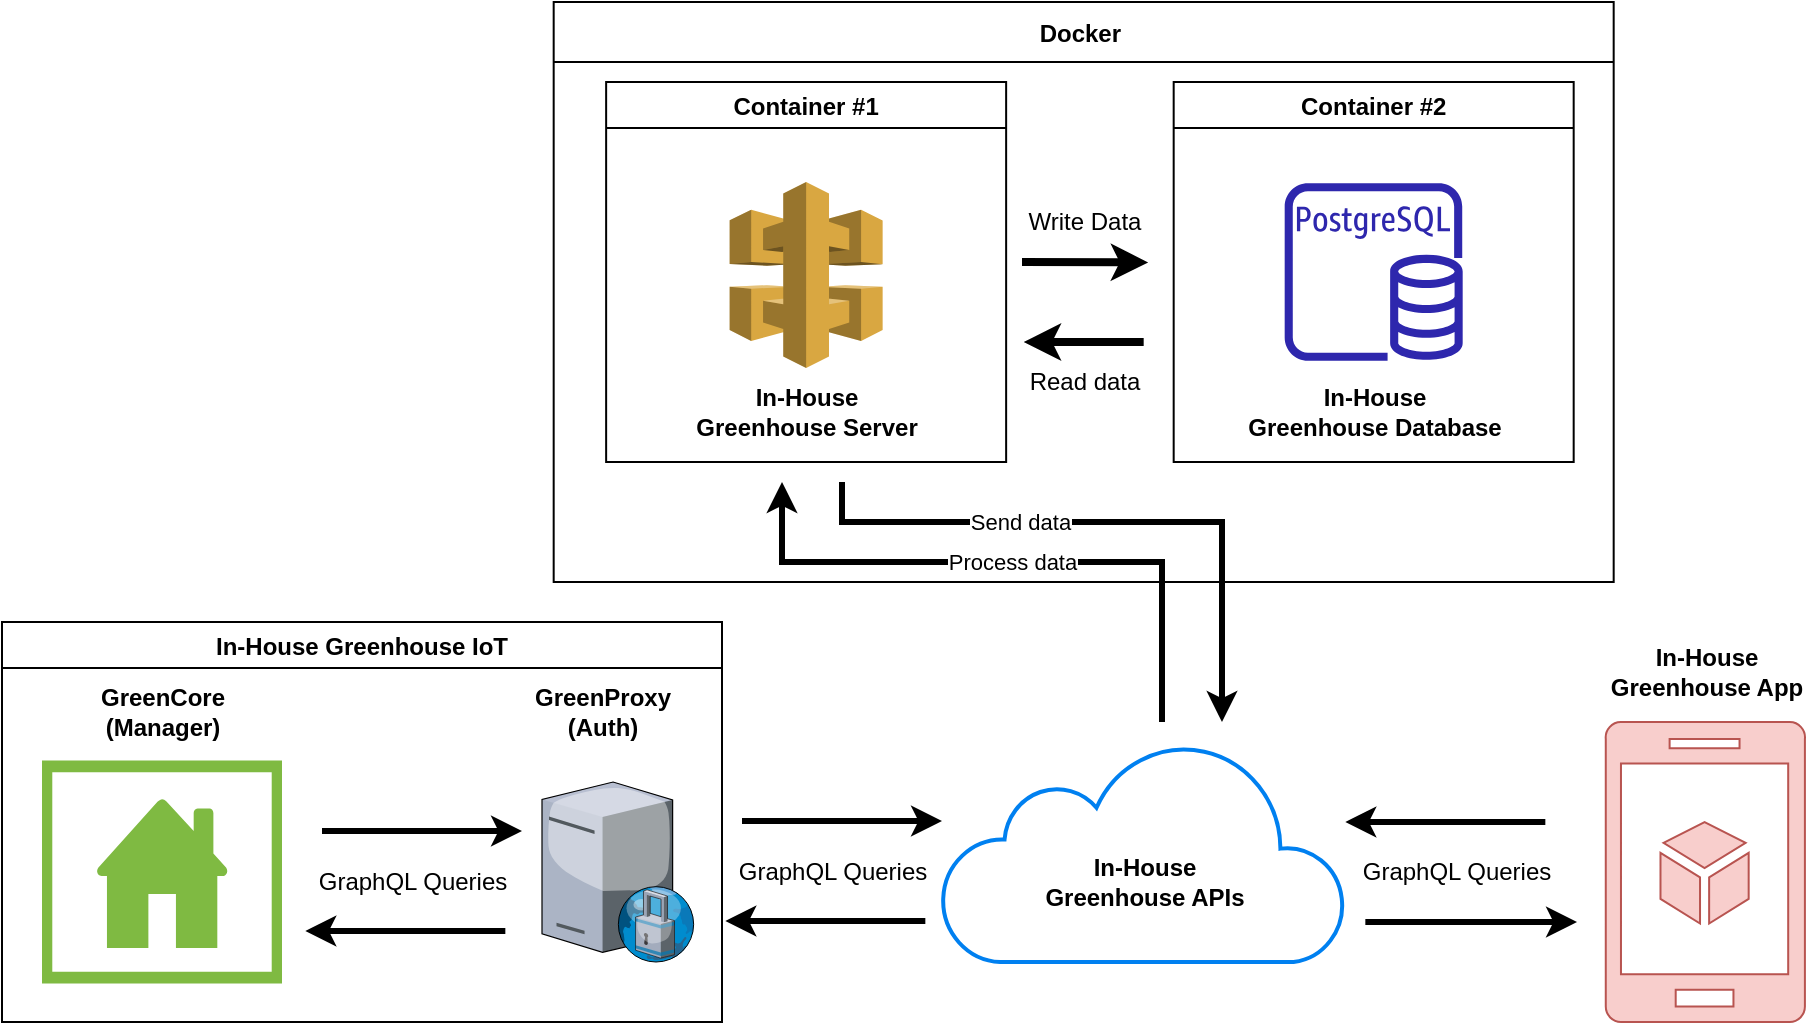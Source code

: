 <mxfile version="19.0.3" type="device"><diagram id="41lwfTfSLelaIIWk1rGh" name="Page-1"><mxGraphModel dx="1683" dy="1228" grid="0" gridSize="10" guides="1" tooltips="1" connect="1" arrows="1" fold="1" page="0" pageScale="1" pageWidth="827" pageHeight="1169" math="0" shadow="0"><root><mxCell id="0"/><mxCell id="1" parent="0"/><mxCell id="5TlBdYCi5anHdadp7Apn-2" value="" style="verticalLabelPosition=bottom;html=1;verticalAlign=top;align=center;shape=mxgraph.azure.mobile_services;pointerEvents=1;fillColor=#f8cecc;strokeColor=#b85450;" parent="1" vertex="1"><mxGeometry x="701.67" y="240" width="100" height="150" as="geometry"/></mxCell><mxCell id="5TlBdYCi5anHdadp7Apn-6" value="" style="html=1;verticalLabelPosition=bottom;align=center;labelBackgroundColor=#ffffff;verticalAlign=top;strokeWidth=2;strokeColor=#0080F0;shadow=0;dashed=0;shape=mxgraph.ios7.icons.cloud;" parent="1" vertex="1"><mxGeometry x="370" y="250" width="201.67" height="110" as="geometry"/></mxCell><mxCell id="5TlBdYCi5anHdadp7Apn-7" value="&lt;b&gt;In-House&lt;br&gt;Greenhouse APIs&lt;/b&gt;" style="text;html=1;align=center;verticalAlign=middle;resizable=0;points=[];autosize=1;strokeColor=none;fillColor=none;" parent="1" vertex="1"><mxGeometry x="410.84" y="305" width="120" height="30" as="geometry"/></mxCell><mxCell id="5TlBdYCi5anHdadp7Apn-8" value="&lt;b&gt;In-House&lt;br&gt;Greenhouse App&lt;/b&gt;" style="text;html=1;align=center;verticalAlign=middle;resizable=0;points=[];autosize=1;strokeColor=none;fillColor=none;" parent="1" vertex="1"><mxGeometry x="696.67" y="200" width="110" height="30" as="geometry"/></mxCell><mxCell id="5TlBdYCi5anHdadp7Apn-9" value="" style="sketch=0;pointerEvents=1;shadow=0;dashed=0;html=1;strokeColor=none;labelPosition=center;verticalLabelPosition=bottom;verticalAlign=top;outlineConnect=0;align=center;shape=mxgraph.office.concepts.home_page;fillColor=#7FBA42;" parent="1" vertex="1"><mxGeometry x="-80" y="259.19" width="120" height="111.62" as="geometry"/></mxCell><mxCell id="5TlBdYCi5anHdadp7Apn-10" value="&lt;b&gt;&lt;br&gt;&lt;/b&gt;" style="text;html=1;align=center;verticalAlign=middle;resizable=0;points=[];autosize=1;strokeColor=none;fillColor=none;" parent="1" vertex="1"><mxGeometry x="65" y="155" width="20" height="20" as="geometry"/></mxCell><mxCell id="5TlBdYCi5anHdadp7Apn-11" value="" style="endArrow=classic;html=1;rounded=0;strokeWidth=3;" parent="1" edge="1"><mxGeometry width="50" height="50" relative="1" as="geometry"><mxPoint x="270" y="289.5" as="sourcePoint"/><mxPoint x="370" y="289.5" as="targetPoint"/></mxGeometry></mxCell><mxCell id="5TlBdYCi5anHdadp7Apn-12" value="" style="endArrow=classic;html=1;rounded=0;strokeWidth=3;" parent="1" edge="1"><mxGeometry width="50" height="50" relative="1" as="geometry"><mxPoint x="361.67" y="339.5" as="sourcePoint"/><mxPoint x="261.67" y="339.5" as="targetPoint"/></mxGeometry></mxCell><mxCell id="5TlBdYCi5anHdadp7Apn-13" value="" style="endArrow=classic;html=1;rounded=0;strokeWidth=3;" parent="1" edge="1"><mxGeometry width="50" height="50" relative="1" as="geometry"><mxPoint x="581.67" y="340" as="sourcePoint"/><mxPoint x="687.51" y="340" as="targetPoint"/></mxGeometry></mxCell><mxCell id="5TlBdYCi5anHdadp7Apn-14" value="" style="endArrow=classic;html=1;rounded=0;strokeWidth=3;" parent="1" edge="1"><mxGeometry width="50" height="50" relative="1" as="geometry"><mxPoint x="671.67" y="290.0" as="sourcePoint"/><mxPoint x="571.67" y="290" as="targetPoint"/></mxGeometry></mxCell><mxCell id="5TlBdYCi5anHdadp7Apn-19" value="Docker " style="swimlane;startSize=30;" parent="1" vertex="1"><mxGeometry x="175.84" y="-120" width="530" height="290" as="geometry"/></mxCell><mxCell id="5TlBdYCi5anHdadp7Apn-21" value="Container #1" style="swimlane;" parent="5TlBdYCi5anHdadp7Apn-19" vertex="1"><mxGeometry x="26.23" y="40" width="200" height="190" as="geometry"/></mxCell><mxCell id="5TlBdYCi5anHdadp7Apn-22" value="" style="outlineConnect=0;dashed=0;verticalLabelPosition=bottom;verticalAlign=top;align=center;html=1;shape=mxgraph.aws3.api_gateway;fillColor=#D9A741;gradientColor=none;" parent="5TlBdYCi5anHdadp7Apn-21" vertex="1"><mxGeometry x="61.75" y="50" width="76.5" height="93" as="geometry"/></mxCell><mxCell id="5TlBdYCi5anHdadp7Apn-28" value="&lt;b&gt;In-House&lt;br&gt;Greenhouse Server&lt;/b&gt;" style="text;html=1;align=center;verticalAlign=middle;resizable=0;points=[];autosize=1;strokeColor=none;fillColor=none;" parent="5TlBdYCi5anHdadp7Apn-21" vertex="1"><mxGeometry x="35.0" y="150" width="130" height="30" as="geometry"/></mxCell><mxCell id="5TlBdYCi5anHdadp7Apn-23" value="Container #2" style="swimlane;" parent="5TlBdYCi5anHdadp7Apn-19" vertex="1"><mxGeometry x="310" y="40" width="200" height="190" as="geometry"/></mxCell><mxCell id="5TlBdYCi5anHdadp7Apn-25" value="" style="sketch=0;outlineConnect=0;fontColor=#232F3E;gradientColor=none;fillColor=#2E27AD;strokeColor=none;dashed=0;verticalLabelPosition=bottom;verticalAlign=top;align=center;html=1;fontSize=12;fontStyle=0;aspect=fixed;pointerEvents=1;shape=mxgraph.aws4.rds_postgresql_instance;" parent="5TlBdYCi5anHdadp7Apn-23" vertex="1"><mxGeometry x="55.5" y="50.5" width="89" height="89" as="geometry"/></mxCell><mxCell id="5TlBdYCi5anHdadp7Apn-29" value="&lt;b&gt;In-House&lt;br&gt;Greenhouse Database&lt;/b&gt;" style="text;html=1;align=center;verticalAlign=middle;resizable=0;points=[];autosize=1;strokeColor=none;fillColor=none;" parent="5TlBdYCi5anHdadp7Apn-23" vertex="1"><mxGeometry x="30.0" y="150" width="140" height="30" as="geometry"/></mxCell><mxCell id="5TlBdYCi5anHdadp7Apn-26" value="" style="endArrow=classic;html=1;rounded=0;strokeWidth=4;" parent="5TlBdYCi5anHdadp7Apn-19" edge="1"><mxGeometry width="50" height="50" relative="1" as="geometry"><mxPoint x="234.16" y="130" as="sourcePoint"/><mxPoint x="297.25" y="130.21" as="targetPoint"/><Array as="points"/></mxGeometry></mxCell><mxCell id="5TlBdYCi5anHdadp7Apn-27" value="" style="endArrow=classic;html=1;rounded=0;strokeWidth=4;" parent="5TlBdYCi5anHdadp7Apn-19" edge="1"><mxGeometry width="50" height="50" relative="1" as="geometry"><mxPoint x="295" y="170" as="sourcePoint"/><mxPoint x="235" y="170" as="targetPoint"/><Array as="points"/></mxGeometry></mxCell><mxCell id="5TlBdYCi5anHdadp7Apn-37" value="Write Data" style="text;html=1;align=center;verticalAlign=middle;resizable=0;points=[];autosize=1;strokeColor=none;fillColor=none;" parent="5TlBdYCi5anHdadp7Apn-19" vertex="1"><mxGeometry x="230.0" y="100" width="70" height="20" as="geometry"/></mxCell><mxCell id="5TlBdYCi5anHdadp7Apn-38" value="Read data" style="text;html=1;align=center;verticalAlign=middle;resizable=0;points=[];autosize=1;strokeColor=none;fillColor=none;" parent="5TlBdYCi5anHdadp7Apn-19" vertex="1"><mxGeometry x="230.0" y="180" width="70" height="20" as="geometry"/></mxCell><mxCell id="5TlBdYCi5anHdadp7Apn-36" value="Send data" style="endArrow=classic;html=1;rounded=0;strokeWidth=3;" parent="5TlBdYCi5anHdadp7Apn-19" edge="1"><mxGeometry x="-0.297" width="50" height="50" relative="1" as="geometry"><mxPoint x="144.16" y="240" as="sourcePoint"/><mxPoint x="334.16" y="360" as="targetPoint"/><Array as="points"><mxPoint x="144.16" y="260"/><mxPoint x="334.16" y="260"/></Array><mxPoint as="offset"/></mxGeometry></mxCell><mxCell id="5TlBdYCi5anHdadp7Apn-31" value="Process data" style="endArrow=classic;html=1;rounded=0;strokeWidth=3;" parent="1" edge="1"><mxGeometry width="50" height="50" relative="1" as="geometry"><mxPoint x="480" y="240" as="sourcePoint"/><mxPoint x="290" y="120" as="targetPoint"/><Array as="points"><mxPoint x="480" y="160"/><mxPoint x="290" y="160"/></Array></mxGeometry></mxCell><mxCell id="5TlBdYCi5anHdadp7Apn-32" value="GraphQL Queries" style="text;html=1;align=center;verticalAlign=middle;resizable=0;points=[];autosize=1;strokeColor=none;fillColor=none;" parent="1" vertex="1"><mxGeometry x="260" y="304.5" width="110" height="20" as="geometry"/></mxCell><mxCell id="5TlBdYCi5anHdadp7Apn-33" value="GraphQL Queries" style="text;html=1;align=center;verticalAlign=middle;resizable=0;points=[];autosize=1;strokeColor=none;fillColor=none;" parent="1" vertex="1"><mxGeometry x="571.67" y="305" width="110" height="20" as="geometry"/></mxCell><mxCell id="nkFsJEw8T1kuA0lB2d3Y-22" value="In-House Greenhouse IoT" style="swimlane;" vertex="1" parent="1"><mxGeometry x="-100" y="190" width="360" height="200" as="geometry"/></mxCell><mxCell id="nkFsJEw8T1kuA0lB2d3Y-8" value="" style="endArrow=classic;html=1;rounded=0;strokeWidth=3;" edge="1" parent="nkFsJEw8T1kuA0lB2d3Y-22"><mxGeometry width="50" height="50" relative="1" as="geometry"><mxPoint x="251.67" y="154.5" as="sourcePoint"/><mxPoint x="151.67" y="154.5" as="targetPoint"/></mxGeometry></mxCell><mxCell id="nkFsJEw8T1kuA0lB2d3Y-9" value="GraphQL Queries" style="text;html=1;align=center;verticalAlign=middle;resizable=0;points=[];autosize=1;strokeColor=none;fillColor=none;" vertex="1" parent="nkFsJEw8T1kuA0lB2d3Y-22"><mxGeometry x="150.0" y="119.5" width="110" height="20" as="geometry"/></mxCell><mxCell id="nkFsJEw8T1kuA0lB2d3Y-7" value="" style="endArrow=classic;html=1;rounded=0;strokeWidth=3;" edge="1" parent="nkFsJEw8T1kuA0lB2d3Y-22"><mxGeometry width="50" height="50" relative="1" as="geometry"><mxPoint x="160.0" y="104.5" as="sourcePoint"/><mxPoint x="260.0" y="104.5" as="targetPoint"/></mxGeometry></mxCell><mxCell id="nkFsJEw8T1kuA0lB2d3Y-3" value="" style="verticalLabelPosition=bottom;sketch=0;aspect=fixed;html=1;verticalAlign=top;strokeColor=none;align=center;outlineConnect=0;shape=mxgraph.citrix.proxy_server;" vertex="1" parent="nkFsJEw8T1kuA0lB2d3Y-22"><mxGeometry x="270" y="80" width="76.5" height="90" as="geometry"/></mxCell><mxCell id="nkFsJEw8T1kuA0lB2d3Y-4" value="&lt;b&gt;GreenProxy&lt;br&gt;(Auth)&lt;br&gt;&lt;/b&gt;" style="text;html=1;align=center;verticalAlign=middle;resizable=0;points=[];autosize=1;strokeColor=none;fillColor=none;" vertex="1" parent="nkFsJEw8T1kuA0lB2d3Y-22"><mxGeometry x="260" y="30" width="80" height="30" as="geometry"/></mxCell><mxCell id="nkFsJEw8T1kuA0lB2d3Y-24" value="&lt;b&gt;GreenCore&lt;br&gt;(Manager)&lt;br&gt;&lt;/b&gt;" style="text;html=1;align=center;verticalAlign=middle;resizable=0;points=[];autosize=1;strokeColor=none;fillColor=none;" vertex="1" parent="nkFsJEw8T1kuA0lB2d3Y-22"><mxGeometry x="40" y="30" width="80" height="30" as="geometry"/></mxCell></root></mxGraphModel></diagram></mxfile>